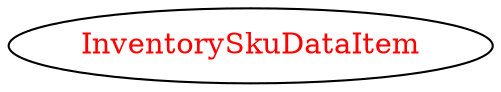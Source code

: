 digraph dependencyGraph {
 concentrate=true;
 ranksep="2.0";
 rankdir="LR"; 
 splines="ortho";
"InventorySkuDataItem" [fontcolor="red"];
}